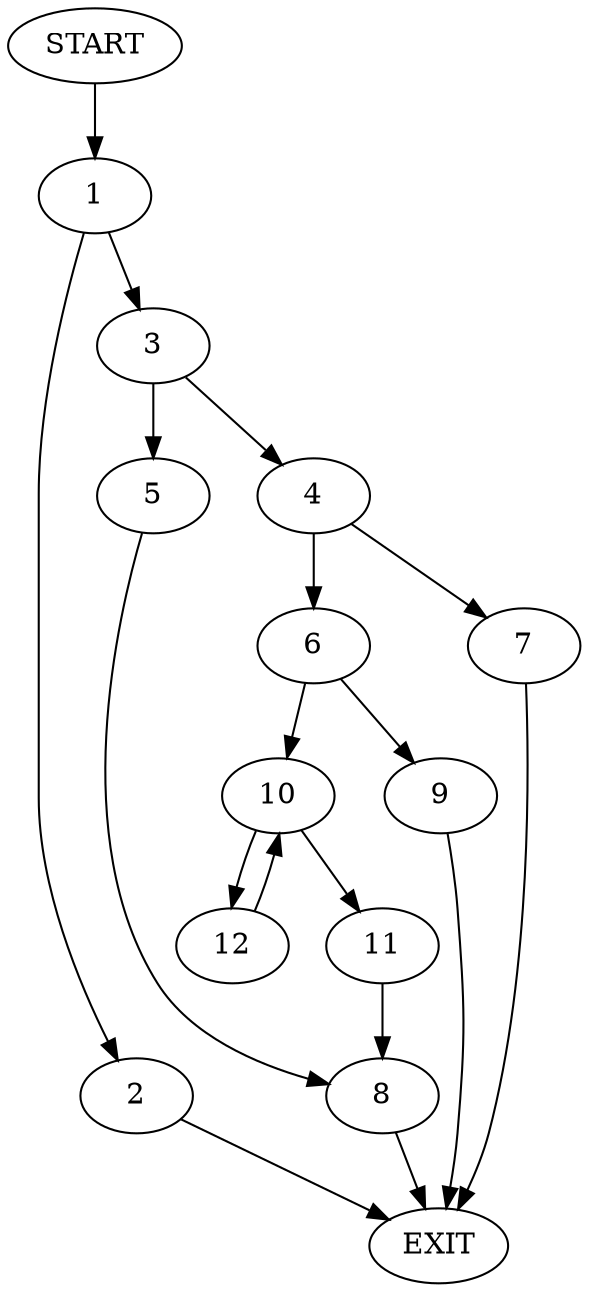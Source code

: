 digraph {
0 [label="START"]
13 [label="EXIT"]
0 -> 1
1 -> 2
1 -> 3
2 -> 13
3 -> 4
3 -> 5
4 -> 6
4 -> 7
5 -> 8
7 -> 13
6 -> 9
6 -> 10
10 -> 11
10 -> 12
9 -> 13
11 -> 8
12 -> 10
8 -> 13
}
